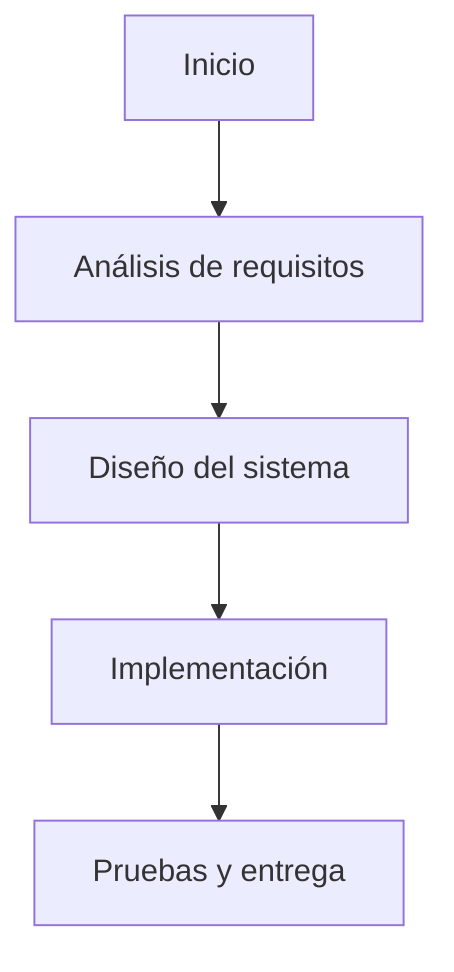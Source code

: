 graph TD
  A[Inicio] --> B[Análisis de requisitos]
  B --> C[Diseño del sistema]
  C --> D[Implementación]
  D --> E[Pruebas y entrega]